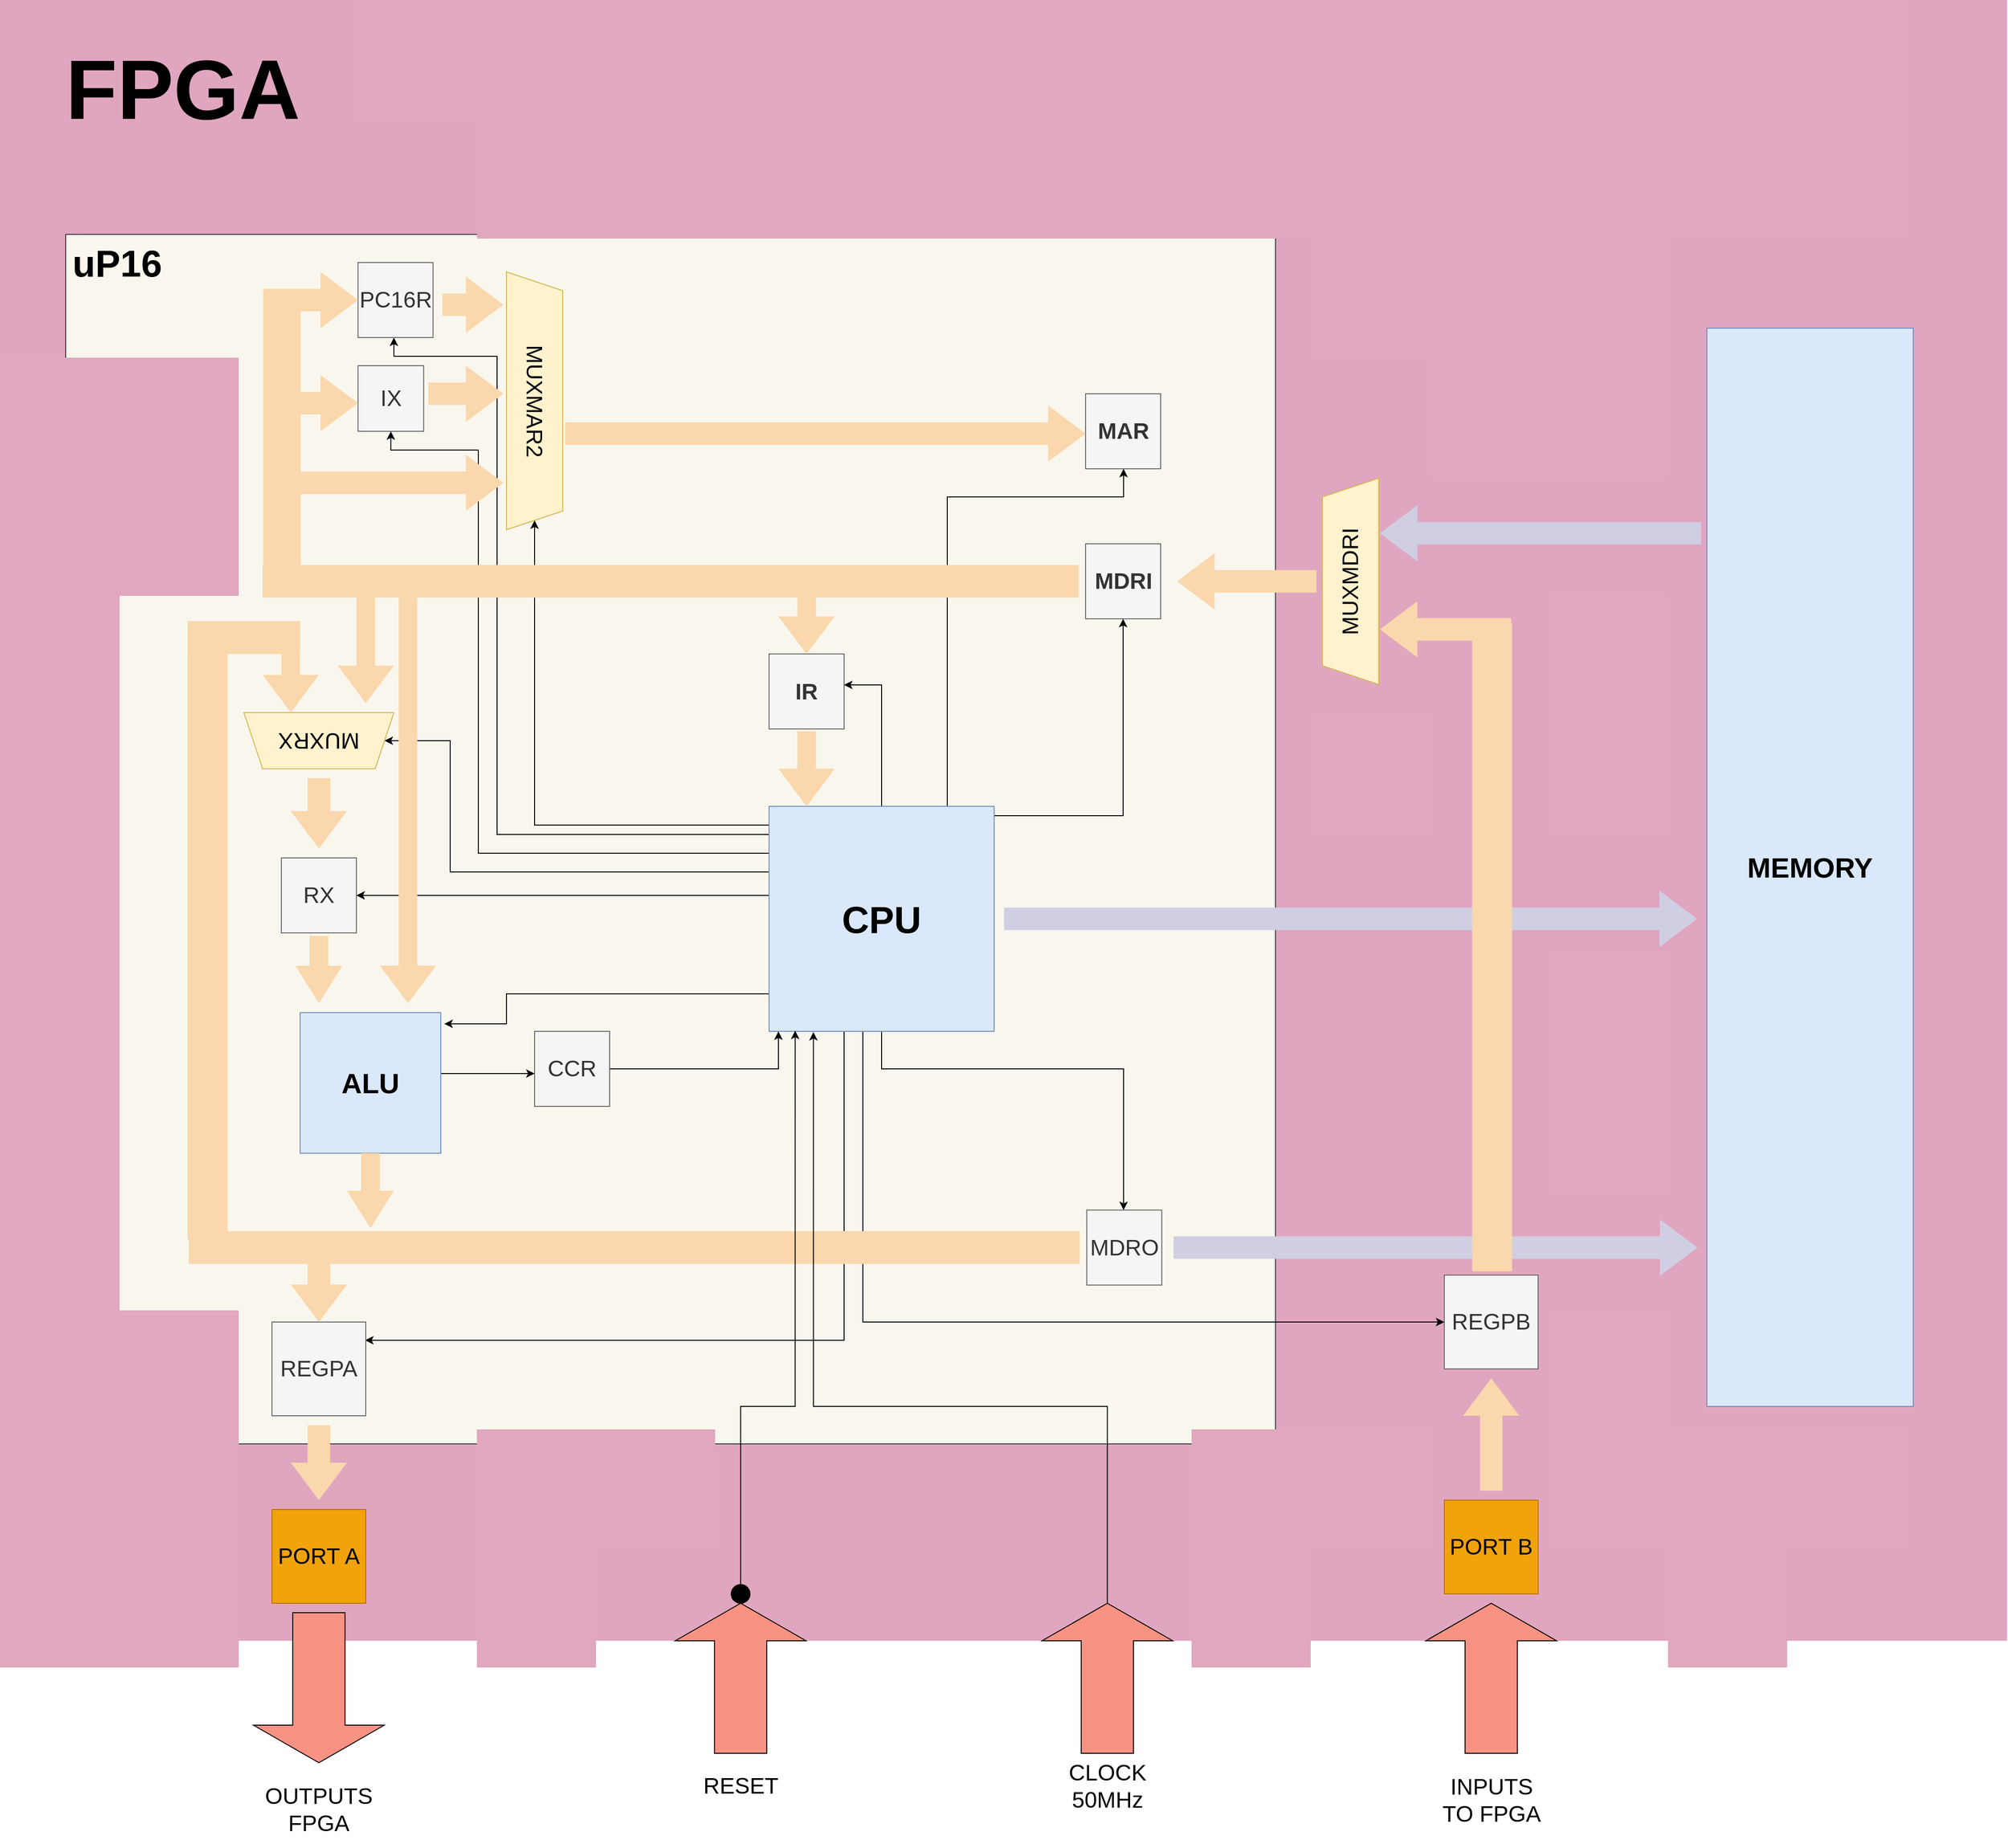<mxfile version="21.3.0" type="device">
  <diagram name="Página-1" id="ZcNabq-aFEKHEhBWhNkF">
    <mxGraphModel dx="3187" dy="2867" grid="1" gridSize="10" guides="1" tooltips="1" connect="1" arrows="1" fold="1" page="1" pageScale="1" pageWidth="827" pageHeight="1169" math="0" shadow="0">
      <root>
        <mxCell id="0" />
        <mxCell id="1" parent="0" />
        <mxCell id="BQeZC8B6REmf6_BrCCmU-63" value="h" style="rounded=0;whiteSpace=wrap;html=1;strokeColor=none;fillColor=#D381A4;opacity=70;" parent="1" vertex="1">
          <mxGeometry x="60" y="-300" width="2140" height="1750" as="geometry" />
        </mxCell>
        <mxCell id="BQeZC8B6REmf6_BrCCmU-1" value="" style="whiteSpace=wrap;html=1;aspect=fixed;fillColor=#f9f7ed;strokeColor=#36393d;" parent="1" vertex="1">
          <mxGeometry x="130" y="-50" width="1290" height="1290" as="geometry" />
        </mxCell>
        <mxCell id="BQeZC8B6REmf6_BrCCmU-2" value="&lt;div style=&quot;font-size: 40px;&quot;&gt;&lt;font size=&quot;1&quot;&gt;&lt;b&gt;&lt;font style=&quot;font-size: 40px;&quot;&gt;uP16&lt;/font&gt;&lt;/b&gt;&lt;/font&gt;&lt;/div&gt;" style="text;html=1;strokeColor=none;fillColor=none;align=center;verticalAlign=middle;whiteSpace=wrap;rounded=0;" parent="1" vertex="1">
          <mxGeometry x="130" y="-50" width="110" height="60" as="geometry" />
        </mxCell>
        <mxCell id="BQeZC8B6REmf6_BrCCmU-77" style="edgeStyle=orthogonalEdgeStyle;rounded=0;orthogonalLoop=1;jettySize=auto;html=1;entryX=1.025;entryY=0.08;entryDx=0;entryDy=0;entryPerimeter=0;" parent="1" source="BQeZC8B6REmf6_BrCCmU-3" target="BQeZC8B6REmf6_BrCCmU-26" edge="1">
          <mxGeometry relative="1" as="geometry">
            <mxPoint x="540" y="792" as="targetPoint" />
            <Array as="points">
              <mxPoint x="600" y="760" />
              <mxPoint x="600" y="792" />
            </Array>
          </mxGeometry>
        </mxCell>
        <mxCell id="BQeZC8B6REmf6_BrCCmU-78" style="edgeStyle=orthogonalEdgeStyle;rounded=0;orthogonalLoop=1;jettySize=auto;html=1;" parent="1" source="BQeZC8B6REmf6_BrCCmU-3" target="BQeZC8B6REmf6_BrCCmU-12" edge="1">
          <mxGeometry relative="1" as="geometry">
            <Array as="points">
              <mxPoint x="1000" y="840" />
              <mxPoint x="1258" y="840" />
            </Array>
          </mxGeometry>
        </mxCell>
        <mxCell id="BQeZC8B6REmf6_BrCCmU-80" style="edgeStyle=orthogonalEdgeStyle;rounded=0;orthogonalLoop=1;jettySize=auto;html=1;entryX=0;entryY=0.5;entryDx=0;entryDy=0;" parent="1" source="BQeZC8B6REmf6_BrCCmU-3" target="BQeZC8B6REmf6_BrCCmU-14" edge="1">
          <mxGeometry relative="1" as="geometry">
            <Array as="points">
              <mxPoint x="980" y="1110" />
            </Array>
          </mxGeometry>
        </mxCell>
        <mxCell id="BQeZC8B6REmf6_BrCCmU-81" style="edgeStyle=orthogonalEdgeStyle;rounded=0;orthogonalLoop=1;jettySize=auto;html=1;entryX=0.993;entryY=0.195;entryDx=0;entryDy=0;entryPerimeter=0;" parent="1" source="BQeZC8B6REmf6_BrCCmU-3" target="BQeZC8B6REmf6_BrCCmU-13" edge="1">
          <mxGeometry relative="1" as="geometry">
            <mxPoint x="470" y="1130" as="targetPoint" />
            <Array as="points">
              <mxPoint x="960" y="1130" />
            </Array>
          </mxGeometry>
        </mxCell>
        <mxCell id="BQeZC8B6REmf6_BrCCmU-82" style="edgeStyle=orthogonalEdgeStyle;rounded=0;orthogonalLoop=1;jettySize=auto;html=1;" parent="1" source="BQeZC8B6REmf6_BrCCmU-3" target="BQeZC8B6REmf6_BrCCmU-10" edge="1">
          <mxGeometry relative="1" as="geometry">
            <Array as="points">
              <mxPoint x="770" y="655" />
              <mxPoint x="770" y="655" />
            </Array>
          </mxGeometry>
        </mxCell>
        <mxCell id="BQeZC8B6REmf6_BrCCmU-83" style="edgeStyle=orthogonalEdgeStyle;rounded=0;orthogonalLoop=1;jettySize=auto;html=1;entryX=0;entryY=0.5;entryDx=0;entryDy=0;" parent="1" source="BQeZC8B6REmf6_BrCCmU-3" target="BQeZC8B6REmf6_BrCCmU-22" edge="1">
          <mxGeometry relative="1" as="geometry">
            <Array as="points">
              <mxPoint x="540" y="630" />
              <mxPoint x="540" y="490" />
            </Array>
          </mxGeometry>
        </mxCell>
        <mxCell id="BQeZC8B6REmf6_BrCCmU-84" style="edgeStyle=orthogonalEdgeStyle;rounded=0;orthogonalLoop=1;jettySize=auto;html=1;entryX=0.999;entryY=0.412;entryDx=0;entryDy=0;entryPerimeter=0;" parent="1" source="BQeZC8B6REmf6_BrCCmU-3" target="BQeZC8B6REmf6_BrCCmU-4" edge="1">
          <mxGeometry relative="1" as="geometry" />
        </mxCell>
        <mxCell id="BQeZC8B6REmf6_BrCCmU-85" style="edgeStyle=orthogonalEdgeStyle;rounded=0;orthogonalLoop=1;jettySize=auto;html=1;entryX=0.5;entryY=1;entryDx=0;entryDy=0;" parent="1" source="BQeZC8B6REmf6_BrCCmU-3" target="BQeZC8B6REmf6_BrCCmU-5" edge="1">
          <mxGeometry relative="1" as="geometry">
            <Array as="points">
              <mxPoint x="1258" y="570" />
            </Array>
          </mxGeometry>
        </mxCell>
        <mxCell id="BQeZC8B6REmf6_BrCCmU-87" style="edgeStyle=orthogonalEdgeStyle;rounded=0;orthogonalLoop=1;jettySize=auto;html=1;" parent="1" source="BQeZC8B6REmf6_BrCCmU-3" target="BQeZC8B6REmf6_BrCCmU-6" edge="1">
          <mxGeometry relative="1" as="geometry">
            <Array as="points">
              <mxPoint x="1070" y="230" />
              <mxPoint x="1258" y="230" />
            </Array>
          </mxGeometry>
        </mxCell>
        <mxCell id="BQeZC8B6REmf6_BrCCmU-88" style="edgeStyle=orthogonalEdgeStyle;rounded=0;orthogonalLoop=1;jettySize=auto;html=1;" parent="1" source="BQeZC8B6REmf6_BrCCmU-3" target="BQeZC8B6REmf6_BrCCmU-21" edge="1">
          <mxGeometry relative="1" as="geometry">
            <Array as="points">
              <mxPoint x="630" y="580" />
            </Array>
          </mxGeometry>
        </mxCell>
        <mxCell id="BQeZC8B6REmf6_BrCCmU-90" style="edgeStyle=orthogonalEdgeStyle;rounded=0;orthogonalLoop=1;jettySize=auto;html=1;entryX=0.5;entryY=1;entryDx=0;entryDy=0;" parent="1" source="BQeZC8B6REmf6_BrCCmU-3" target="BQeZC8B6REmf6_BrCCmU-8" edge="1">
          <mxGeometry relative="1" as="geometry">
            <Array as="points">
              <mxPoint x="570" y="610" />
              <mxPoint x="570" y="180" />
              <mxPoint x="477" y="180" />
            </Array>
          </mxGeometry>
        </mxCell>
        <mxCell id="BQeZC8B6REmf6_BrCCmU-91" style="edgeStyle=orthogonalEdgeStyle;rounded=0;orthogonalLoop=1;jettySize=auto;html=1;" parent="1" source="BQeZC8B6REmf6_BrCCmU-3" target="BQeZC8B6REmf6_BrCCmU-9" edge="1">
          <mxGeometry relative="1" as="geometry">
            <Array as="points">
              <mxPoint x="590" y="590" />
              <mxPoint x="590" y="80" />
              <mxPoint x="480" y="80" />
            </Array>
          </mxGeometry>
        </mxCell>
        <mxCell id="BQeZC8B6REmf6_BrCCmU-3" value="&lt;font size=&quot;1&quot;&gt;&lt;b style=&quot;font-size: 40px;&quot;&gt;CPU&lt;/b&gt;&lt;/font&gt;" style="whiteSpace=wrap;html=1;aspect=fixed;fillColor=#dae8fc;strokeColor=#6c8ebf;" parent="1" vertex="1">
          <mxGeometry x="880" y="560" width="240" height="240" as="geometry" />
        </mxCell>
        <mxCell id="BQeZC8B6REmf6_BrCCmU-4" value="&lt;font style=&quot;font-size: 24px;&quot;&gt;&lt;b style=&quot;font-size: 24px;&quot;&gt;IR&lt;/b&gt;&lt;/font&gt;" style="whiteSpace=wrap;html=1;aspect=fixed;fillColor=#f5f5f5;fontColor=#333333;strokeColor=#666666;fontSize=24;" parent="1" vertex="1">
          <mxGeometry x="880" y="397.5" width="80" height="80" as="geometry" />
        </mxCell>
        <mxCell id="BQeZC8B6REmf6_BrCCmU-5" value="&lt;div style=&quot;font-size: 24px;&quot;&gt;&lt;font style=&quot;font-size: 24px;&quot;&gt;&lt;b style=&quot;font-size: 24px;&quot;&gt;MDRI&lt;/b&gt;&lt;/font&gt;&lt;/div&gt;" style="whiteSpace=wrap;html=1;aspect=fixed;fillColor=#f5f5f5;fontColor=#333333;strokeColor=#666666;fontSize=24;" parent="1" vertex="1">
          <mxGeometry x="1217.5" y="280" width="80" height="80" as="geometry" />
        </mxCell>
        <mxCell id="BQeZC8B6REmf6_BrCCmU-6" value="&lt;div style=&quot;font-size: 24px;&quot;&gt;&lt;b style=&quot;font-size: 24px;&quot;&gt;MAR&lt;/b&gt;&lt;/div&gt;" style="whiteSpace=wrap;html=1;aspect=fixed;fillColor=#f5f5f5;fontColor=#333333;strokeColor=#666666;fontSize=24;" parent="1" vertex="1">
          <mxGeometry x="1217.5" y="120" width="80" height="80" as="geometry" />
        </mxCell>
        <mxCell id="BQeZC8B6REmf6_BrCCmU-8" value="IX" style="whiteSpace=wrap;html=1;aspect=fixed;fillColor=#f5f5f5;fontColor=#333333;strokeColor=#666666;fontSize=24;" parent="1" vertex="1">
          <mxGeometry x="441.73" y="90" width="70" height="70" as="geometry" />
        </mxCell>
        <mxCell id="BQeZC8B6REmf6_BrCCmU-9" value="PC16R" style="whiteSpace=wrap;html=1;aspect=fixed;fillColor=#f5f5f5;fontColor=#333333;strokeColor=#666666;fontSize=24;" parent="1" vertex="1">
          <mxGeometry x="441.73" y="-20" width="80" height="80" as="geometry" />
        </mxCell>
        <mxCell id="BQeZC8B6REmf6_BrCCmU-10" value="RX" style="whiteSpace=wrap;html=1;aspect=fixed;fillColor=#f5f5f5;fontColor=#333333;strokeColor=#666666;fontSize=24;" parent="1" vertex="1">
          <mxGeometry x="360" y="615" width="80" height="80" as="geometry" />
        </mxCell>
        <mxCell id="BQeZC8B6REmf6_BrCCmU-73" style="edgeStyle=orthogonalEdgeStyle;rounded=0;orthogonalLoop=1;jettySize=auto;html=1;" parent="1" source="BQeZC8B6REmf6_BrCCmU-11" edge="1">
          <mxGeometry relative="1" as="geometry">
            <mxPoint x="890" y="800" as="targetPoint" />
            <Array as="points">
              <mxPoint x="890" y="840" />
            </Array>
          </mxGeometry>
        </mxCell>
        <mxCell id="BQeZC8B6REmf6_BrCCmU-11" value="CCR" style="whiteSpace=wrap;html=1;aspect=fixed;fillColor=#f5f5f5;fontColor=#333333;strokeColor=#666666;fontSize=24;" parent="1" vertex="1">
          <mxGeometry x="630" y="800" width="80" height="80" as="geometry" />
        </mxCell>
        <mxCell id="BQeZC8B6REmf6_BrCCmU-12" value="MDRO" style="whiteSpace=wrap;html=1;aspect=fixed;fillColor=#f5f5f5;fontColor=#333333;strokeColor=#666666;fontSize=24;" parent="1" vertex="1">
          <mxGeometry x="1218.75" y="990.62" width="80" height="80" as="geometry" />
        </mxCell>
        <mxCell id="BQeZC8B6REmf6_BrCCmU-13" value="REGPA" style="whiteSpace=wrap;html=1;aspect=fixed;fillColor=#f5f5f5;fontColor=#333333;strokeColor=#666666;fontSize=24;" parent="1" vertex="1">
          <mxGeometry x="350" y="1110" width="100" height="100" as="geometry" />
        </mxCell>
        <mxCell id="BQeZC8B6REmf6_BrCCmU-14" value="REGPB" style="whiteSpace=wrap;html=1;aspect=fixed;fillColor=#f5f5f5;fontColor=#333333;strokeColor=#666666;fontSize=24;" parent="1" vertex="1">
          <mxGeometry x="1600" y="1060" width="100" height="100" as="geometry" />
        </mxCell>
        <mxCell id="BQeZC8B6REmf6_BrCCmU-18" value="&lt;font size=&quot;1&quot;&gt;&lt;b&gt;&lt;font style=&quot;font-size: 30px;&quot;&gt;MEMORY&lt;/font&gt;&lt;/b&gt;&lt;/font&gt;" style="rounded=0;whiteSpace=wrap;html=1;fillColor=#dae8fc;strokeColor=#6c8ebf;" parent="1" vertex="1">
          <mxGeometry x="1880" y="50" width="220" height="1150" as="geometry" />
        </mxCell>
        <mxCell id="BQeZC8B6REmf6_BrCCmU-20" value="&lt;div style=&quot;font-size: 24px;&quot;&gt;MUXMDRI&lt;/div&gt;" style="shape=trapezoid;perimeter=trapezoidPerimeter;whiteSpace=wrap;html=1;fixedSize=1;rotation=-90;fillColor=#fff2cc;strokeColor=#d6b656;fontSize=24;" parent="1" vertex="1">
          <mxGeometry x="1390" y="290" width="220" height="60" as="geometry" />
        </mxCell>
        <mxCell id="BQeZC8B6REmf6_BrCCmU-21" value="MUXMAR2" style="shape=trapezoid;perimeter=trapezoidPerimeter;whiteSpace=wrap;html=1;fixedSize=1;rotation=90;fillColor=#fff2cc;strokeColor=#d6b656;fontSize=24;" parent="1" vertex="1">
          <mxGeometry x="492.5" y="97.5" width="275" height="60" as="geometry" />
        </mxCell>
        <mxCell id="BQeZC8B6REmf6_BrCCmU-22" value="&lt;div style=&quot;font-size: 24px;&quot;&gt;&lt;font style=&quot;font-size: 24px;&quot;&gt;MUXRX&lt;/font&gt;&lt;/div&gt;" style="shape=trapezoid;perimeter=trapezoidPerimeter;whiteSpace=wrap;html=1;fixedSize=1;rotation=-180;fillColor=#fff2cc;strokeColor=#d6b656;" parent="1" vertex="1">
          <mxGeometry x="320" y="460" width="160" height="60" as="geometry" />
        </mxCell>
        <mxCell id="BQeZC8B6REmf6_BrCCmU-72" style="edgeStyle=orthogonalEdgeStyle;rounded=0;orthogonalLoop=1;jettySize=auto;html=1;" parent="1" source="BQeZC8B6REmf6_BrCCmU-26" target="BQeZC8B6REmf6_BrCCmU-11" edge="1">
          <mxGeometry relative="1" as="geometry">
            <Array as="points">
              <mxPoint x="590" y="845" />
              <mxPoint x="590" y="845" />
            </Array>
          </mxGeometry>
        </mxCell>
        <mxCell id="BQeZC8B6REmf6_BrCCmU-26" value="&lt;font size=&quot;1&quot;&gt;&lt;b style=&quot;font-size: 30px;&quot;&gt;ALU&lt;/b&gt;&lt;/font&gt;" style="whiteSpace=wrap;html=1;aspect=fixed;fillColor=#dae8fc;strokeColor=#6c8ebf;" parent="1" vertex="1">
          <mxGeometry x="380" y="780" width="150" height="150" as="geometry" />
        </mxCell>
        <mxCell id="BQeZC8B6REmf6_BrCCmU-29" value="" style="html=1;shadow=0;dashed=0;align=center;verticalAlign=middle;shape=mxgraph.arrows2.arrow;dy=0.6;dx=40;direction=south;notch=0;fillColor=#fad7ac;strokeColor=none;" parent="1" vertex="1">
          <mxGeometry x="375" y="698.13" width="50" height="71.87" as="geometry" />
        </mxCell>
        <mxCell id="BQeZC8B6REmf6_BrCCmU-32" value="" style="rounded=0;whiteSpace=wrap;html=1;strokeColor=none;fillColor=#fad7ac;" parent="1" vertex="1">
          <mxGeometry x="340" y="302.5" width="870" height="35" as="geometry" />
        </mxCell>
        <mxCell id="BQeZC8B6REmf6_BrCCmU-33" value="" style="html=1;shadow=0;dashed=0;align=center;verticalAlign=middle;shape=mxgraph.arrows2.arrow;dy=0.67;dx=40.08;direction=south;notch=0;fillColor=#fad7ac;strokeColor=none;" parent="1" vertex="1">
          <mxGeometry x="420" y="310" width="60" height="140" as="geometry" />
        </mxCell>
        <mxCell id="BQeZC8B6REmf6_BrCCmU-35" value="" style="html=1;shadow=0;dashed=0;align=center;verticalAlign=middle;shape=mxgraph.arrows2.arrow;dy=0.6;dx=40;direction=south;notch=0;fillColor=#fad7ac;strokeColor=none;rotation=-90;" parent="1" vertex="1">
          <mxGeometry x="910" y="-115" width="60" height="555" as="geometry" />
        </mxCell>
        <mxCell id="BQeZC8B6REmf6_BrCCmU-37" value="" style="html=1;shadow=0;dashed=0;align=center;verticalAlign=middle;shape=mxgraph.arrows2.arrow;dy=0.6;dx=40;direction=south;notch=0;fillColor=#fad7ac;strokeColor=none;rotation=-90;" parent="1" vertex="1">
          <mxGeometry x="534.23" y="-7.5" width="60" height="65" as="geometry" />
        </mxCell>
        <mxCell id="BQeZC8B6REmf6_BrCCmU-38" value="" style="html=1;shadow=0;dashed=0;align=center;verticalAlign=middle;shape=mxgraph.arrows2.arrow;dy=0.6;dx=40;direction=south;notch=0;fillColor=#fad7ac;strokeColor=none;rotation=-90;" parent="1" vertex="1">
          <mxGeometry x="526.73" y="80" width="60" height="80" as="geometry" />
        </mxCell>
        <mxCell id="BQeZC8B6REmf6_BrCCmU-40" value="" style="rounded=0;whiteSpace=wrap;html=1;strokeColor=none;fillColor=#fad7ac;rotation=90;" parent="1" vertex="1">
          <mxGeometry x="200.63" y="149.38" width="320" height="40" as="geometry" />
        </mxCell>
        <mxCell id="BQeZC8B6REmf6_BrCCmU-41" value="" style="html=1;shadow=0;dashed=0;align=center;verticalAlign=middle;shape=mxgraph.arrows2.arrow;dy=0.6;dx=40;direction=south;notch=0;fillColor=#fad7ac;strokeColor=none;rotation=-90;" parent="1" vertex="1">
          <mxGeometry x="361.73" y="-30" width="60" height="100" as="geometry" />
        </mxCell>
        <mxCell id="BQeZC8B6REmf6_BrCCmU-42" value="" style="html=1;shadow=0;dashed=0;align=center;verticalAlign=middle;shape=mxgraph.arrows2.arrow;dy=0.6;dx=40;direction=south;notch=0;fillColor=#fad7ac;strokeColor=none;rotation=-90;" parent="1" vertex="1">
          <mxGeometry x="371.73" y="90" width="60" height="80" as="geometry" />
        </mxCell>
        <mxCell id="BQeZC8B6REmf6_BrCCmU-43" value="" style="rounded=0;whiteSpace=wrap;html=1;strokeColor=none;fillColor=#fad7ac;" parent="1" vertex="1">
          <mxGeometry x="261.25" y="1013.12" width="950" height="35" as="geometry" />
        </mxCell>
        <mxCell id="BQeZC8B6REmf6_BrCCmU-44" value="" style="rounded=0;whiteSpace=wrap;html=1;strokeColor=none;fillColor=#fad7ac;rotation=90;" parent="1" vertex="1">
          <mxGeometry x="-31.7" y="687.34" width="625.93" height="42.5" as="geometry" />
        </mxCell>
        <mxCell id="BQeZC8B6REmf6_BrCCmU-45" value="" style="html=1;shadow=0;dashed=0;align=center;verticalAlign=middle;shape=mxgraph.arrows2.arrow;dy=0.6;dx=40;direction=south;notch=0;fillColor=#fad7ac;strokeColor=none;" parent="1" vertex="1">
          <mxGeometry x="370" y="530" width="60" height="75" as="geometry" />
        </mxCell>
        <mxCell id="BQeZC8B6REmf6_BrCCmU-46" value="" style="html=1;shadow=0;dashed=0;align=center;verticalAlign=middle;shape=mxgraph.arrows2.arrow;dy=0.67;dx=40.08;direction=south;notch=0;fillColor=#fad7ac;strokeColor=none;" parent="1" vertex="1">
          <mxGeometry x="340" y="390" width="60" height="70" as="geometry" />
        </mxCell>
        <mxCell id="BQeZC8B6REmf6_BrCCmU-47" value="" style="rounded=0;whiteSpace=wrap;html=1;strokeColor=none;fillColor=#fad7ac;" parent="1" vertex="1">
          <mxGeometry x="260" y="362.5" width="120" height="35" as="geometry" />
        </mxCell>
        <mxCell id="BQeZC8B6REmf6_BrCCmU-48" value="" style="html=1;shadow=0;dashed=0;align=center;verticalAlign=middle;shape=mxgraph.arrows2.arrow;dy=0.6;dx=40;direction=south;notch=0;fillColor=#fad7ac;strokeColor=none;rotation=90;" parent="1" vertex="1">
          <mxGeometry x="1359.38" y="245.63" width="60" height="148.75" as="geometry" />
        </mxCell>
        <mxCell id="BQeZC8B6REmf6_BrCCmU-52" value="" style="html=1;shadow=0;dashed=0;align=center;verticalAlign=middle;shape=mxgraph.arrows2.arrow;dy=0.67;dx=40.08;direction=south;notch=0;fillColor=#fad7ac;strokeColor=none;" parent="1" vertex="1">
          <mxGeometry x="890" y="327.5" width="60" height="70" as="geometry" />
        </mxCell>
        <mxCell id="BQeZC8B6REmf6_BrCCmU-53" value="" style="html=1;shadow=0;dashed=0;align=center;verticalAlign=middle;shape=mxgraph.arrows2.arrow;dy=0.67;dx=40.08;direction=south;notch=0;fillColor=#fad7ac;strokeColor=none;" parent="1" vertex="1">
          <mxGeometry x="890" y="480" width="60" height="80" as="geometry" />
        </mxCell>
        <mxCell id="BQeZC8B6REmf6_BrCCmU-54" value="" style="html=1;shadow=0;dashed=0;align=center;verticalAlign=middle;shape=mxgraph.arrows2.arrow;dy=0.6;dx=40;direction=south;notch=0;fillColor=#fad7ac;strokeColor=none;" parent="1" vertex="1">
          <mxGeometry x="370" y="1030" width="60" height="80" as="geometry" />
        </mxCell>
        <mxCell id="BQeZC8B6REmf6_BrCCmU-55" value="PORT A" style="whiteSpace=wrap;html=1;aspect=fixed;fillColor=#f0a30a;fontColor=#000000;strokeColor=#BD7000;fontSize=24;" parent="1" vertex="1">
          <mxGeometry x="350" y="1310" width="100" height="100" as="geometry" />
        </mxCell>
        <mxCell id="BQeZC8B6REmf6_BrCCmU-59" value="" style="html=1;shadow=0;dashed=0;align=center;verticalAlign=middle;shape=mxgraph.arrows2.arrow;dy=0.6;dx=40;direction=south;notch=0;fillColor=#fad7ac;strokeColor=none;" parent="1" vertex="1">
          <mxGeometry x="370" y="1220" width="60" height="80" as="geometry" />
        </mxCell>
        <mxCell id="BQeZC8B6REmf6_BrCCmU-60" value="PORT B" style="whiteSpace=wrap;html=1;aspect=fixed;fillColor=#f0a30a;fontColor=#000000;strokeColor=#BD7000;fontSize=24;" parent="1" vertex="1">
          <mxGeometry x="1600" y="1300" width="100" height="100" as="geometry" />
        </mxCell>
        <mxCell id="BQeZC8B6REmf6_BrCCmU-61" value="" style="html=1;shadow=0;dashed=0;align=center;verticalAlign=middle;shape=mxgraph.arrows2.arrow;dy=0.6;dx=40;direction=south;notch=0;fillColor=#fad7ac;strokeColor=none;rotation=-180;" parent="1" vertex="1">
          <mxGeometry x="1620" y="1170" width="60" height="120" as="geometry" />
        </mxCell>
        <mxCell id="BQeZC8B6REmf6_BrCCmU-64" value="&lt;font style=&quot;font-size: 90px;&quot;&gt;&lt;b&gt;FPGA&lt;/b&gt;&lt;/font&gt;" style="text;html=1;strokeColor=none;fillColor=none;align=center;verticalAlign=middle;whiteSpace=wrap;rounded=0;" parent="1" vertex="1">
          <mxGeometry x="60" y="-295" width="390" height="180" as="geometry" />
        </mxCell>
        <mxCell id="BQeZC8B6REmf6_BrCCmU-65" value="" style="html=1;shadow=0;dashed=0;align=center;verticalAlign=middle;shape=mxgraph.arrows2.arrow;dy=0.6;dx=40;direction=south;notch=0;fillColor=#d0cee2;strokeColor=none;rotation=-90;" parent="1" vertex="1">
          <mxGeometry x="1560.63" y="751.25" width="60" height="558.75" as="geometry" />
        </mxCell>
        <mxCell id="BQeZC8B6REmf6_BrCCmU-66" value="" style="html=1;shadow=0;dashed=0;align=center;verticalAlign=middle;shape=mxgraph.arrows2.arrow;dy=0.6;dx=40;direction=south;notch=0;fillColor=#d0cee2;strokeColor=none;rotation=-90;" parent="1" vertex="1">
          <mxGeometry x="1469.98" y="310.64" width="60" height="738.69" as="geometry" />
        </mxCell>
        <mxCell id="BQeZC8B6REmf6_BrCCmU-75" value="" style="html=1;shadow=0;dashed=0;align=center;verticalAlign=middle;shape=mxgraph.arrows2.arrow;dy=0.67;dx=40.08;direction=south;notch=0;fillColor=#fad7ac;strokeColor=none;" parent="1" vertex="1">
          <mxGeometry x="465" y="330" width="60" height="440" as="geometry" />
        </mxCell>
        <mxCell id="BQeZC8B6REmf6_BrCCmU-92" value="" style="html=1;shadow=0;dashed=0;align=center;verticalAlign=middle;shape=mxgraph.arrows2.arrow;dy=0.6;dx=40;direction=south;notch=0;fillColor=#d0cee2;strokeColor=none;rotation=90;" parent="1" vertex="1">
          <mxGeometry x="1672.5" y="97.5" width="60" height="342.5" as="geometry" />
        </mxCell>
        <mxCell id="BQeZC8B6REmf6_BrCCmU-93" value="" style="rounded=0;whiteSpace=wrap;html=1;strokeColor=none;fillColor=#fad7ac;rotation=90;" parent="1" vertex="1">
          <mxGeometry x="1305.47" y="689.22" width="690.95" height="42.5" as="geometry" />
        </mxCell>
        <mxCell id="BQeZC8B6REmf6_BrCCmU-94" value="" style="html=1;shadow=0;dashed=0;align=center;verticalAlign=middle;shape=mxgraph.arrows2.arrow;dy=0.6;dx=40;direction=south;notch=0;fillColor=#fad7ac;strokeColor=none;rotation=90;" parent="1" vertex="1">
          <mxGeometry x="1571.25" y="301.25" width="60" height="140" as="geometry" />
        </mxCell>
        <mxCell id="BQeZC8B6REmf6_BrCCmU-99" value="" style="html=1;shadow=0;dashed=0;align=center;verticalAlign=middle;shape=mxgraph.arrows2.arrow;dy=0.6;dx=40;direction=south;notch=0;fillColor=#F89383;strokeColor=default;rotation=-180;" parent="1" vertex="1">
          <mxGeometry x="1580.31" y="1410" width="139.38" height="160" as="geometry" />
        </mxCell>
        <mxCell id="BQeZC8B6REmf6_BrCCmU-100" value="" style="html=1;shadow=0;dashed=0;align=center;verticalAlign=middle;shape=mxgraph.arrows2.arrow;dy=0.6;dx=40;direction=south;notch=0;fillColor=#F89383;strokeColor=default;rotation=0;" parent="1" vertex="1">
          <mxGeometry x="330.31" y="1420" width="139.38" height="160" as="geometry" />
        </mxCell>
        <mxCell id="BQeZC8B6REmf6_BrCCmU-102" style="edgeStyle=orthogonalEdgeStyle;rounded=0;orthogonalLoop=1;jettySize=auto;html=1;exitX=1;exitY=0.5;exitDx=0;exitDy=0;exitPerimeter=0;entryX=0.197;entryY=1.003;entryDx=0;entryDy=0;entryPerimeter=0;" parent="1" source="6PFBaUY0d-jLsh0TRGw7-5" target="BQeZC8B6REmf6_BrCCmU-3" edge="1">
          <mxGeometry relative="1" as="geometry">
            <Array as="points">
              <mxPoint x="1241" y="1200" />
              <mxPoint x="927" y="1200" />
            </Array>
            <mxPoint x="928" y="805" as="targetPoint" />
          </mxGeometry>
        </mxCell>
        <mxCell id="BQeZC8B6REmf6_BrCCmU-101" value="" style="html=1;shadow=0;dashed=0;align=center;verticalAlign=middle;shape=mxgraph.arrows2.arrow;dy=0.6;dx=40;direction=south;notch=0;fillColor=#F89383;strokeColor=default;rotation=-180;" parent="1" vertex="1">
          <mxGeometry x="780.0" y="1410" width="139.38" height="160" as="geometry" />
        </mxCell>
        <mxCell id="BQeZC8B6REmf6_BrCCmU-103" value="&lt;font style=&quot;font-size: 24px;&quot;&gt;RESET&lt;/font&gt;" style="text;html=1;strokeColor=none;fillColor=none;align=center;verticalAlign=middle;whiteSpace=wrap;rounded=0;" parent="1" vertex="1">
          <mxGeometry x="819.69" y="1590" width="60" height="30" as="geometry" />
        </mxCell>
        <mxCell id="BQeZC8B6REmf6_BrCCmU-104" value="&lt;font style=&quot;font-size: 24px;&quot;&gt;INPUTS TO FPGA&lt;br&gt;&lt;/font&gt;" style="text;html=1;strokeColor=none;fillColor=none;align=center;verticalAlign=middle;whiteSpace=wrap;rounded=0;" parent="1" vertex="1">
          <mxGeometry x="1591.42" y="1580" width="119.05" height="80" as="geometry" />
        </mxCell>
        <mxCell id="BQeZC8B6REmf6_BrCCmU-107" value="&lt;font style=&quot;font-size: 24px;&quot;&gt;OUTPUTS FPGA&lt;br&gt;&lt;/font&gt;" style="text;html=1;strokeColor=none;fillColor=none;align=center;verticalAlign=middle;whiteSpace=wrap;rounded=0;" parent="1" vertex="1">
          <mxGeometry x="335" y="1590" width="130" height="80" as="geometry" />
        </mxCell>
        <mxCell id="BQeZC8B6REmf6_BrCCmU-108" value="" style="html=1;shadow=0;dashed=0;align=center;verticalAlign=middle;shape=mxgraph.arrows2.arrow;dy=0.6;dx=40;direction=south;notch=0;fillColor=#fad7ac;strokeColor=none;" parent="1" vertex="1">
          <mxGeometry x="430" y="930" width="50" height="80" as="geometry" />
        </mxCell>
        <mxCell id="6PFBaUY0d-jLsh0TRGw7-4" value="" style="html=1;shadow=0;dashed=0;align=center;verticalAlign=middle;shape=mxgraph.arrows2.arrow;dy=0.6;dx=40;direction=south;notch=0;fillColor=#fad7ac;strokeColor=none;rotation=-90;" vertex="1" parent="1">
          <mxGeometry x="451.73" y="100" width="60" height="230" as="geometry" />
        </mxCell>
        <mxCell id="6PFBaUY0d-jLsh0TRGw7-5" value="" style="html=1;shadow=0;dashed=0;align=center;verticalAlign=middle;shape=mxgraph.arrows2.arrow;dy=0.6;dx=40;direction=south;notch=0;fillColor=#F89383;strokeColor=default;rotation=-180;" vertex="1" parent="1">
          <mxGeometry x="1171" y="1410" width="139.38" height="160" as="geometry" />
        </mxCell>
        <mxCell id="6PFBaUY0d-jLsh0TRGw7-6" value="&lt;font style=&quot;font-size: 24px;&quot;&gt;CLOCK 50MHz&lt;/font&gt;" style="text;html=1;strokeColor=none;fillColor=none;align=center;verticalAlign=middle;whiteSpace=wrap;rounded=0;" vertex="1" parent="1">
          <mxGeometry x="1210.69" y="1590" width="60" height="30" as="geometry" />
        </mxCell>
        <mxCell id="6PFBaUY0d-jLsh0TRGw7-8" style="edgeStyle=orthogonalEdgeStyle;rounded=0;orthogonalLoop=1;jettySize=auto;html=1;entryX=0.116;entryY=0.997;entryDx=0;entryDy=0;entryPerimeter=0;" edge="1" parent="1" source="6PFBaUY0d-jLsh0TRGw7-7" target="BQeZC8B6REmf6_BrCCmU-3">
          <mxGeometry relative="1" as="geometry">
            <Array as="points">
              <mxPoint x="850" y="1200" />
              <mxPoint x="908" y="1200" />
            </Array>
          </mxGeometry>
        </mxCell>
        <mxCell id="6PFBaUY0d-jLsh0TRGw7-7" value="" style="ellipse;whiteSpace=wrap;html=1;aspect=fixed;fillColor=#000000;" vertex="1" parent="1">
          <mxGeometry x="839.69" y="1390" width="20" height="20" as="geometry" />
        </mxCell>
      </root>
    </mxGraphModel>
  </diagram>
</mxfile>
